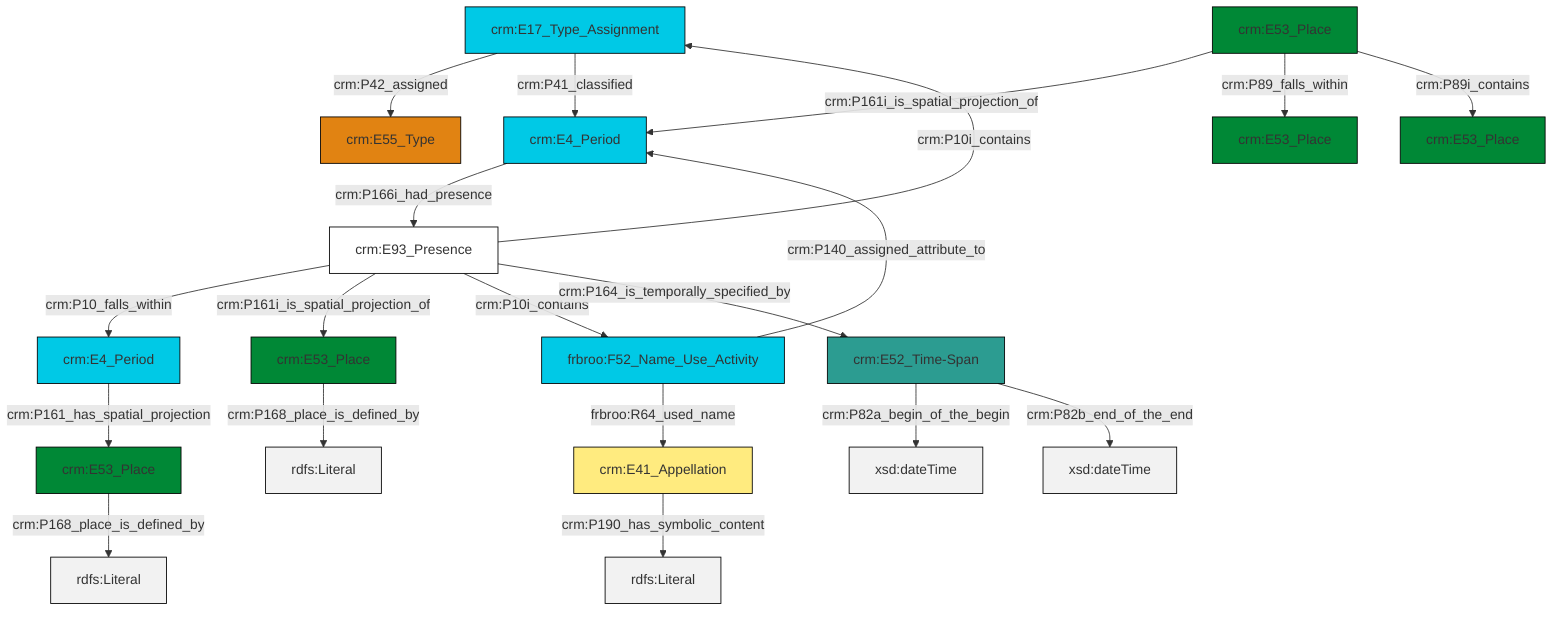 graph TD
classDef Literal fill:#f2f2f2,stroke:#000000;
classDef CRM_Entity fill:#FFFFFF,stroke:#000000;
classDef Temporal_Entity fill:#00C9E6, stroke:#000000;
classDef Type fill:#E18312, stroke:#000000;
classDef Time-Span fill:#2C9C91, stroke:#000000;
classDef Appellation fill:#FFEB7F, stroke:#000000;
classDef Place fill:#008836, stroke:#000000;
classDef Persistent_Item fill:#B266B2, stroke:#000000;
classDef Conceptual_Object fill:#FFD700, stroke:#000000;
classDef Physical_Thing fill:#D2B48C, stroke:#000000;
classDef Actor fill:#f58aad, stroke:#000000;
classDef PC_Classes fill:#4ce600, stroke:#000000;
classDef Multi fill:#cccccc,stroke:#000000;

0["crm:E17_Type_Assignment"]:::Temporal_Entity -->|crm:P42_assigned| 1["crm:E55_Type"]:::Type
3["crm:E4_Period"]:::Temporal_Entity -->|crm:P161_has_spatial_projection| 4["crm:E53_Place"]:::Place
5["frbroo:F52_Name_Use_Activity"]:::Temporal_Entity -->|frbroo:R64_used_name| 6["crm:E41_Appellation"]:::Appellation
7["crm:E93_Presence"]:::CRM_Entity -->|crm:P10_falls_within| 3["crm:E4_Period"]:::Temporal_Entity
10["crm:E53_Place"]:::Place -->|crm:P161i_is_spatial_projection_of| 11["crm:E4_Period"]:::Temporal_Entity
5["frbroo:F52_Name_Use_Activity"]:::Temporal_Entity -->|crm:P140_assigned_attribute_to| 11["crm:E4_Period"]:::Temporal_Entity
12["crm:E52_Time-Span"]:::Time-Span -->|crm:P82a_begin_of_the_begin| 13[xsd:dateTime]:::Literal
7["crm:E93_Presence"]:::CRM_Entity -->|crm:P161i_is_spatial_projection_of| 15["crm:E53_Place"]:::Place
6["crm:E41_Appellation"]:::Appellation -->|crm:P190_has_symbolic_content| 16[rdfs:Literal]:::Literal
10["crm:E53_Place"]:::Place -->|crm:P89_falls_within| 17["crm:E53_Place"]:::Place
7["crm:E93_Presence"]:::CRM_Entity -->|crm:P10i_contains| 5["frbroo:F52_Name_Use_Activity"]:::Temporal_Entity
0["crm:E17_Type_Assignment"]:::Temporal_Entity -->|crm:P41_classified| 11["crm:E4_Period"]:::Temporal_Entity
15["crm:E53_Place"]:::Place -->|crm:P168_place_is_defined_by| 19[rdfs:Literal]:::Literal
7["crm:E93_Presence"]:::CRM_Entity -->|crm:P10i_contains| 0["crm:E17_Type_Assignment"]:::Temporal_Entity
7["crm:E93_Presence"]:::CRM_Entity -->|crm:P164_is_temporally_specified_by| 12["crm:E52_Time-Span"]:::Time-Span
4["crm:E53_Place"]:::Place -->|crm:P168_place_is_defined_by| 24[rdfs:Literal]:::Literal
12["crm:E52_Time-Span"]:::Time-Span -->|crm:P82b_end_of_the_end| 26[xsd:dateTime]:::Literal
11["crm:E4_Period"]:::Temporal_Entity -->|crm:P166i_had_presence| 7["crm:E93_Presence"]:::CRM_Entity
10["crm:E53_Place"]:::Place -->|crm:P89i_contains| 28["crm:E53_Place"]:::Place